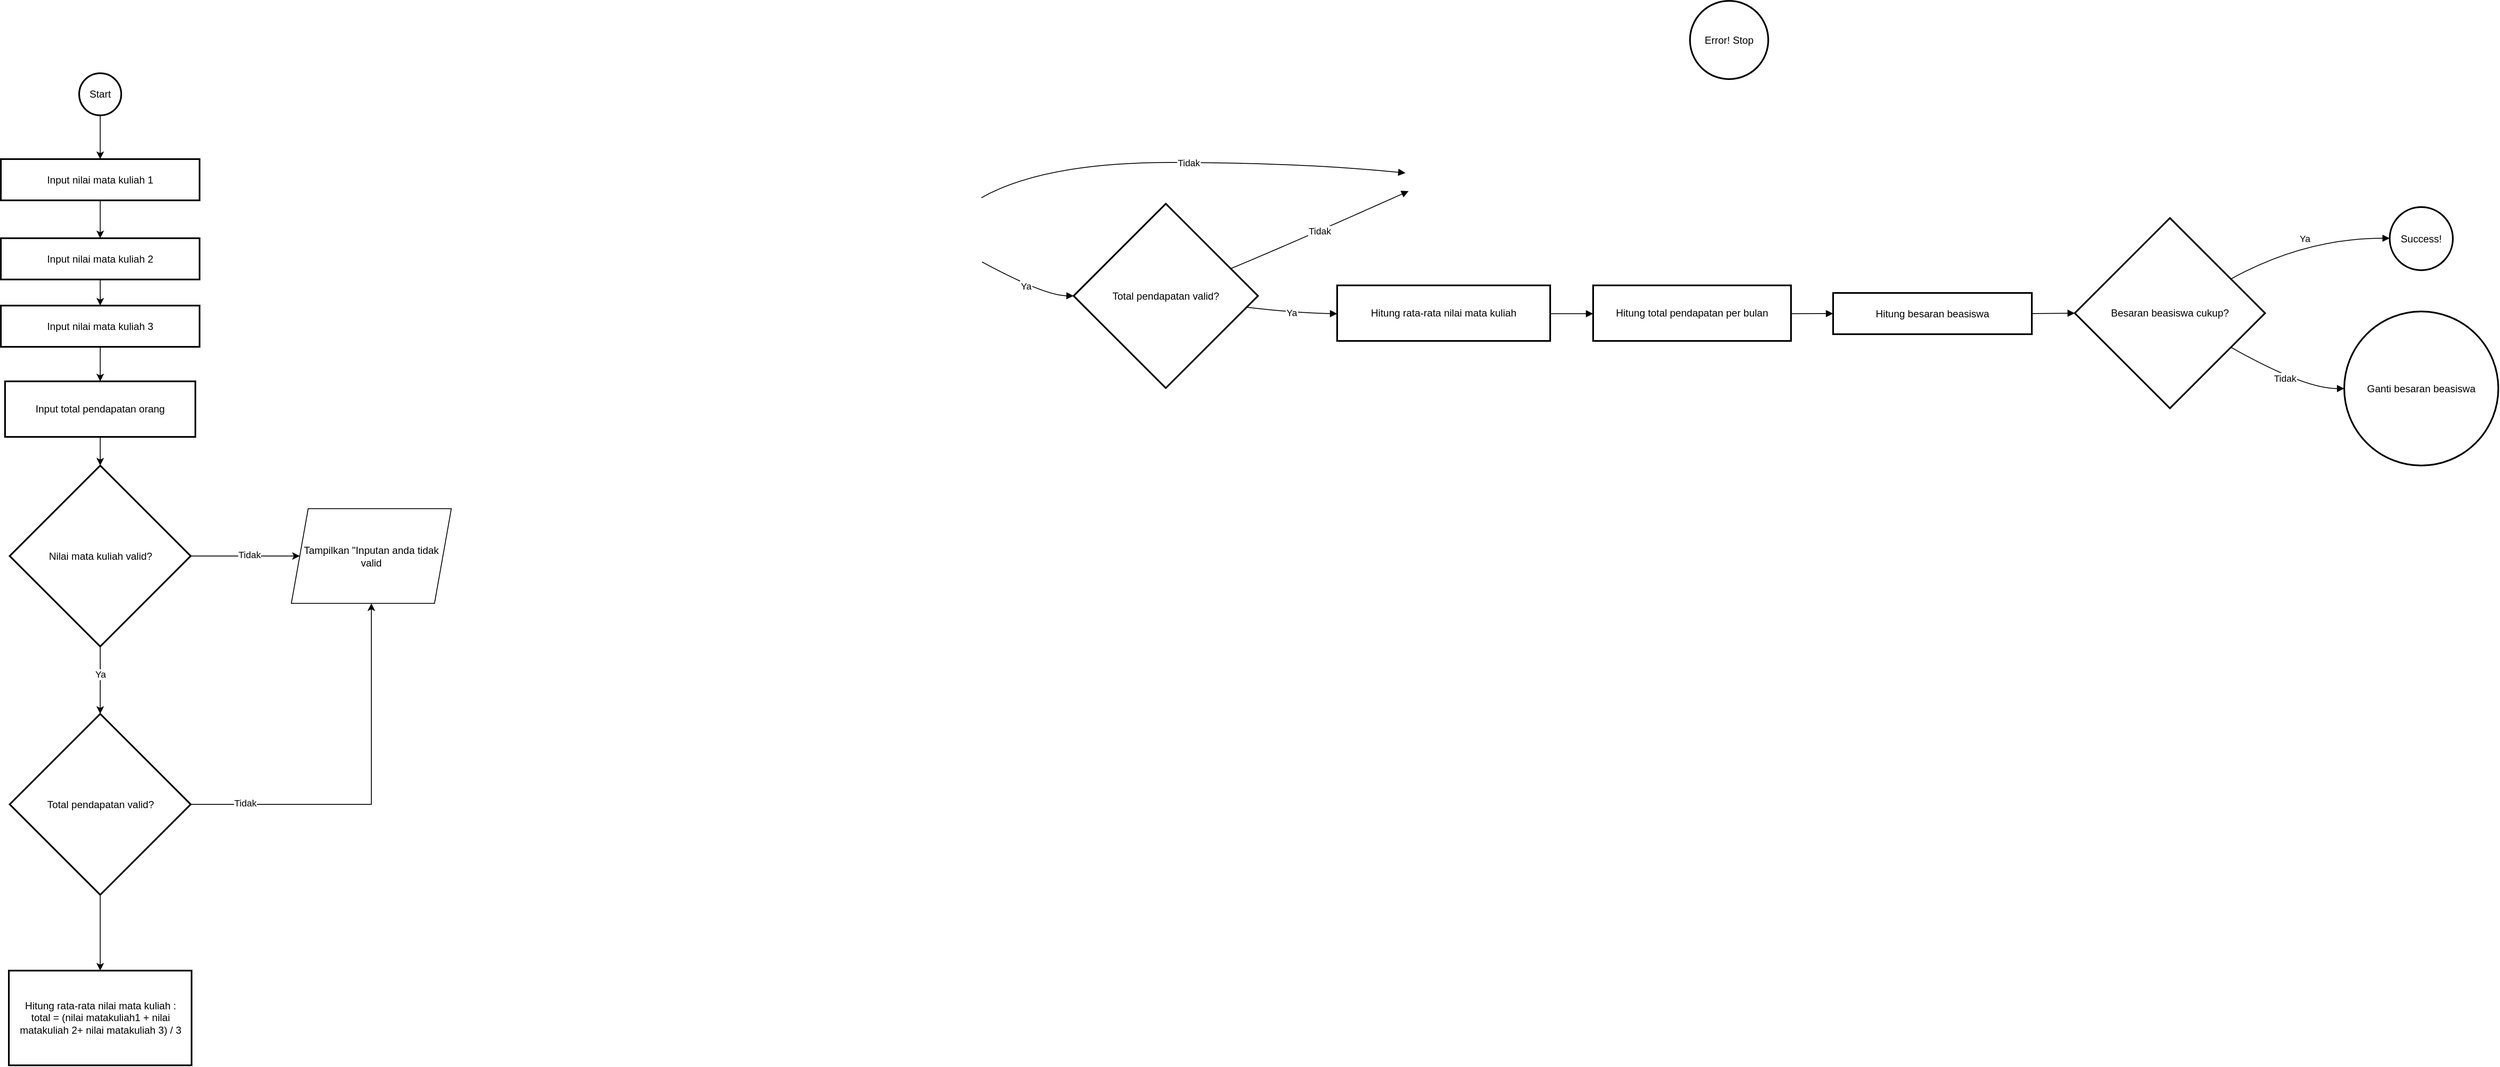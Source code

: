 <mxfile version="24.7.17">
  <diagram name="Page-1" id="eMkxu9mb34cqOc0nAik_">
    <mxGraphModel dx="2261" dy="863" grid="1" gridSize="10" guides="1" tooltips="1" connect="1" arrows="1" fold="1" page="1" pageScale="1" pageWidth="850" pageHeight="1100" math="0" shadow="0">
      <root>
        <mxCell id="0" />
        <mxCell id="1" parent="0" />
        <mxCell id="SV11lTrhcSYs57z_2QVi-29" style="edgeStyle=orthogonalEdgeStyle;rounded=0;orthogonalLoop=1;jettySize=auto;html=1;exitX=0.5;exitY=1;exitDx=0;exitDy=0;entryX=0.5;entryY=0;entryDx=0;entryDy=0;" edge="1" parent="1" source="2" target="3">
          <mxGeometry relative="1" as="geometry" />
        </mxCell>
        <mxCell id="2" value="Start" style="ellipse;aspect=fixed;strokeWidth=2;whiteSpace=wrap;" parent="1" vertex="1">
          <mxGeometry x="8" y="94" width="50" height="50" as="geometry" />
        </mxCell>
        <mxCell id="SV11lTrhcSYs57z_2QVi-30" style="edgeStyle=orthogonalEdgeStyle;rounded=0;orthogonalLoop=1;jettySize=auto;html=1;exitX=0.5;exitY=1;exitDx=0;exitDy=0;entryX=0.5;entryY=0;entryDx=0;entryDy=0;" edge="1" parent="1" source="3" target="4">
          <mxGeometry relative="1" as="geometry" />
        </mxCell>
        <mxCell id="3" value="Input nilai mata kuliah 1" style="whiteSpace=wrap;strokeWidth=2;" parent="1" vertex="1">
          <mxGeometry x="-85" y="196" width="236" height="49" as="geometry" />
        </mxCell>
        <mxCell id="SV11lTrhcSYs57z_2QVi-31" style="edgeStyle=orthogonalEdgeStyle;rounded=0;orthogonalLoop=1;jettySize=auto;html=1;exitX=0.5;exitY=1;exitDx=0;exitDy=0;entryX=0.5;entryY=0;entryDx=0;entryDy=0;" edge="1" parent="1" source="4" target="5">
          <mxGeometry relative="1" as="geometry" />
        </mxCell>
        <mxCell id="4" value="Input nilai mata kuliah 2" style="whiteSpace=wrap;strokeWidth=2;" parent="1" vertex="1">
          <mxGeometry x="-85" y="290" width="236" height="49" as="geometry" />
        </mxCell>
        <mxCell id="SV11lTrhcSYs57z_2QVi-32" style="edgeStyle=orthogonalEdgeStyle;rounded=0;orthogonalLoop=1;jettySize=auto;html=1;exitX=0.5;exitY=1;exitDx=0;exitDy=0;entryX=0.5;entryY=0;entryDx=0;entryDy=0;" edge="1" parent="1" source="5" target="6">
          <mxGeometry relative="1" as="geometry" />
        </mxCell>
        <mxCell id="5" value="Input nilai mata kuliah 3" style="whiteSpace=wrap;strokeWidth=2;" parent="1" vertex="1">
          <mxGeometry x="-85" y="370" width="236" height="49" as="geometry" />
        </mxCell>
        <mxCell id="SV11lTrhcSYs57z_2QVi-33" value="" style="edgeStyle=orthogonalEdgeStyle;rounded=0;orthogonalLoop=1;jettySize=auto;html=1;" edge="1" parent="1" source="6" target="7">
          <mxGeometry relative="1" as="geometry" />
        </mxCell>
        <mxCell id="6" value="Input total pendapatan orang" style="whiteSpace=wrap;strokeWidth=2;" parent="1" vertex="1">
          <mxGeometry x="-80" y="460" width="226" height="66" as="geometry" />
        </mxCell>
        <mxCell id="SV11lTrhcSYs57z_2QVi-37" value="" style="edgeStyle=orthogonalEdgeStyle;rounded=0;orthogonalLoop=1;jettySize=auto;html=1;" edge="1" parent="1" source="7" target="SV11lTrhcSYs57z_2QVi-36">
          <mxGeometry relative="1" as="geometry" />
        </mxCell>
        <mxCell id="SV11lTrhcSYs57z_2QVi-38" value="Ya" style="edgeLabel;html=1;align=center;verticalAlign=middle;resizable=0;points=[];" vertex="1" connectable="0" parent="SV11lTrhcSYs57z_2QVi-37">
          <mxGeometry x="-0.19" relative="1" as="geometry">
            <mxPoint as="offset" />
          </mxGeometry>
        </mxCell>
        <mxCell id="SV11lTrhcSYs57z_2QVi-41" value="" style="edgeStyle=orthogonalEdgeStyle;rounded=0;orthogonalLoop=1;jettySize=auto;html=1;" edge="1" parent="1" source="7" target="SV11lTrhcSYs57z_2QVi-43">
          <mxGeometry relative="1" as="geometry">
            <mxPoint x="268" y="667.5" as="targetPoint" />
          </mxGeometry>
        </mxCell>
        <mxCell id="SV11lTrhcSYs57z_2QVi-42" value="Tidak" style="edgeLabel;html=1;align=center;verticalAlign=middle;resizable=0;points=[];" vertex="1" connectable="0" parent="SV11lTrhcSYs57z_2QVi-41">
          <mxGeometry x="0.075" y="2" relative="1" as="geometry">
            <mxPoint as="offset" />
          </mxGeometry>
        </mxCell>
        <mxCell id="7" value="Nilai mata kuliah valid?" style="rhombus;strokeWidth=2;whiteSpace=wrap;" parent="1" vertex="1">
          <mxGeometry x="-74.5" y="560" width="215" height="215" as="geometry" />
        </mxCell>
        <mxCell id="8" value="Total pendapatan valid?" style="rhombus;strokeWidth=2;whiteSpace=wrap;" parent="1" vertex="1">
          <mxGeometry x="1189" y="249" width="219" height="219" as="geometry" />
        </mxCell>
        <mxCell id="9" value="Error! Stop" style="ellipse;aspect=fixed;strokeWidth=2;whiteSpace=wrap;" parent="1" vertex="1">
          <mxGeometry x="1921" y="8" width="93" height="93" as="geometry" />
        </mxCell>
        <mxCell id="10" value="Hitung rata-rata nilai mata kuliah" style="whiteSpace=wrap;strokeWidth=2;" parent="1" vertex="1">
          <mxGeometry x="1502" y="346" width="253" height="66" as="geometry" />
        </mxCell>
        <mxCell id="11" value="Hitung total pendapatan per bulan" style="whiteSpace=wrap;strokeWidth=2;" parent="1" vertex="1">
          <mxGeometry x="1806" y="346" width="235" height="66" as="geometry" />
        </mxCell>
        <mxCell id="12" value="Hitung besaran beasiswa" style="whiteSpace=wrap;strokeWidth=2;" parent="1" vertex="1">
          <mxGeometry x="2091" y="355" width="236" height="49" as="geometry" />
        </mxCell>
        <mxCell id="13" value="Besaran beasiswa cukup?" style="rhombus;strokeWidth=2;whiteSpace=wrap;" parent="1" vertex="1">
          <mxGeometry x="2378" y="266" width="226" height="226" as="geometry" />
        </mxCell>
        <mxCell id="14" value="Success!" style="ellipse;aspect=fixed;strokeWidth=2;whiteSpace=wrap;" parent="1" vertex="1">
          <mxGeometry x="2752" y="253" width="75" height="75" as="geometry" />
        </mxCell>
        <mxCell id="15" value="Ganti besaran beasiswa" style="ellipse;aspect=fixed;strokeWidth=2;whiteSpace=wrap;" parent="1" vertex="1">
          <mxGeometry x="2698" y="377" width="183" height="183" as="geometry" />
        </mxCell>
        <mxCell id="21" value="Ya" style="curved=1;startArrow=none;endArrow=block;exitX=1;exitY=0.77;entryX=0;entryY=0.5;" parent="1" target="8" edge="1">
          <mxGeometry relative="1" as="geometry">
            <Array as="points">
              <mxPoint x="1154" y="358" />
            </Array>
            <mxPoint x="1080.305" y="318.195" as="sourcePoint" />
          </mxGeometry>
        </mxCell>
        <mxCell id="22" value="Tidak" style="curved=1;startArrow=none;endArrow=block;exitX=1;exitY=0.22;entryX=0;entryY=0.46;" parent="1" edge="1">
          <mxGeometry relative="1" as="geometry">
            <Array as="points">
              <mxPoint x="1154" y="200" />
              <mxPoint x="1455" y="200" />
            </Array>
            <mxPoint x="1079.41" y="241.91" as="sourcePoint" />
            <mxPoint x="1583.099" y="212.474" as="targetPoint" />
          </mxGeometry>
        </mxCell>
        <mxCell id="23" value="Ya" style="curved=1;startArrow=none;endArrow=block;exitX=1;exitY=0.57;entryX=0;entryY=0.51;" parent="1" source="8" target="10" edge="1">
          <mxGeometry relative="1" as="geometry">
            <Array as="points">
              <mxPoint x="1455" y="379" />
            </Array>
          </mxGeometry>
        </mxCell>
        <mxCell id="24" value="Tidak" style="curved=1;startArrow=none;endArrow=block;exitX=1;exitY=0.29;entryX=0;entryY=0.72;" parent="1" source="8" edge="1">
          <mxGeometry relative="1" as="geometry">
            <Array as="points">
              <mxPoint x="1455" y="293" />
            </Array>
            <mxPoint x="1586.856" y="234.041" as="targetPoint" />
          </mxGeometry>
        </mxCell>
        <mxCell id="25" value="" style="curved=1;startArrow=none;endArrow=block;exitX=1;exitY=0.51;entryX=0;entryY=0.51;" parent="1" source="10" target="11" edge="1">
          <mxGeometry relative="1" as="geometry">
            <Array as="points" />
          </mxGeometry>
        </mxCell>
        <mxCell id="26" value="" style="curved=1;startArrow=none;endArrow=block;exitX=1;exitY=0.51;entryX=0;entryY=0.5;" parent="1" source="11" target="12" edge="1">
          <mxGeometry relative="1" as="geometry">
            <Array as="points" />
          </mxGeometry>
        </mxCell>
        <mxCell id="27" value="" style="curved=1;startArrow=none;endArrow=block;exitX=1;exitY=0.5;entryX=0;entryY=0.5;" parent="1" source="12" target="13" edge="1">
          <mxGeometry relative="1" as="geometry">
            <Array as="points" />
          </mxGeometry>
        </mxCell>
        <mxCell id="28" value="Ya" style="curved=1;startArrow=none;endArrow=block;exitX=1;exitY=0.22;entryX=0;entryY=0.49;" parent="1" source="13" target="14" edge="1">
          <mxGeometry relative="1" as="geometry">
            <Array as="points">
              <mxPoint x="2651" y="290" />
            </Array>
          </mxGeometry>
        </mxCell>
        <mxCell id="29" value="Tidak" style="curved=1;startArrow=none;endArrow=block;exitX=1;exitY=0.78;entryX=0;entryY=0.5;" parent="1" source="13" target="15" edge="1">
          <mxGeometry relative="1" as="geometry">
            <Array as="points">
              <mxPoint x="2651" y="469" />
            </Array>
          </mxGeometry>
        </mxCell>
        <mxCell id="SV11lTrhcSYs57z_2QVi-44" style="edgeStyle=orthogonalEdgeStyle;rounded=0;orthogonalLoop=1;jettySize=auto;html=1;" edge="1" parent="1" source="SV11lTrhcSYs57z_2QVi-36" target="SV11lTrhcSYs57z_2QVi-43">
          <mxGeometry relative="1" as="geometry" />
        </mxCell>
        <mxCell id="SV11lTrhcSYs57z_2QVi-45" value="Tidak" style="edgeLabel;html=1;align=center;verticalAlign=middle;resizable=0;points=[];" vertex="1" connectable="0" parent="SV11lTrhcSYs57z_2QVi-44">
          <mxGeometry x="-0.716" y="2" relative="1" as="geometry">
            <mxPoint as="offset" />
          </mxGeometry>
        </mxCell>
        <mxCell id="SV11lTrhcSYs57z_2QVi-49" style="edgeStyle=orthogonalEdgeStyle;rounded=0;orthogonalLoop=1;jettySize=auto;html=1;exitX=0.5;exitY=1;exitDx=0;exitDy=0;entryX=0.5;entryY=0;entryDx=0;entryDy=0;" edge="1" parent="1" source="SV11lTrhcSYs57z_2QVi-36" target="SV11lTrhcSYs57z_2QVi-46">
          <mxGeometry relative="1" as="geometry" />
        </mxCell>
        <mxCell id="SV11lTrhcSYs57z_2QVi-36" value="Total pendapatan valid?" style="rhombus;strokeWidth=2;whiteSpace=wrap;" vertex="1" parent="1">
          <mxGeometry x="-74.5" y="855" width="215" height="215" as="geometry" />
        </mxCell>
        <mxCell id="SV11lTrhcSYs57z_2QVi-43" value="Tampilkan &quot;Inputan anda tidak valid" style="shape=parallelogram;perimeter=parallelogramPerimeter;whiteSpace=wrap;html=1;fixedSize=1;" vertex="1" parent="1">
          <mxGeometry x="260" y="611.25" width="190" height="112.5" as="geometry" />
        </mxCell>
        <mxCell id="SV11lTrhcSYs57z_2QVi-46" value="Hitung rata-rata nilai mata kuliah :&lt;div&gt;total = (nilai matakuliah1 + nilai matakuliah 2+ nilai matakuliah 3) / 3&lt;/div&gt;" style="whiteSpace=wrap;html=1;strokeWidth=2;" vertex="1" parent="1">
          <mxGeometry x="-75.5" y="1160" width="217" height="112.5" as="geometry" />
        </mxCell>
      </root>
    </mxGraphModel>
  </diagram>
</mxfile>
